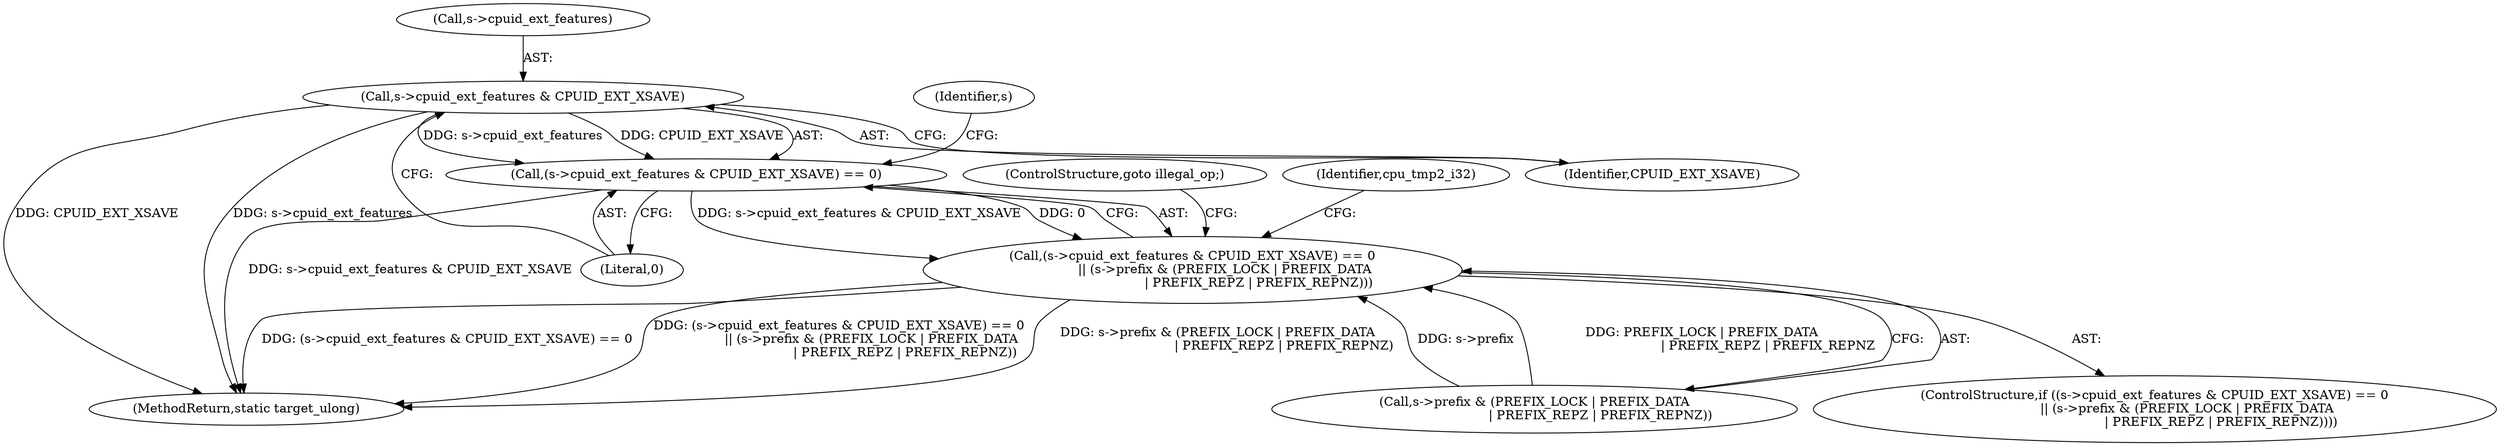 digraph "0_qemu_30663fd26c0307e414622c7a8607fbc04f92ec14@pointer" {
"1008740" [label="(Call,s->cpuid_ext_features & CPUID_EXT_XSAVE)"];
"1008739" [label="(Call,(s->cpuid_ext_features & CPUID_EXT_XSAVE) == 0)"];
"1008738" [label="(Call,(s->cpuid_ext_features & CPUID_EXT_XSAVE) == 0\n                || (s->prefix & (PREFIX_LOCK | PREFIX_DATA\n                                 | PREFIX_REPZ | PREFIX_REPNZ)))"];
"1008739" [label="(Call,(s->cpuid_ext_features & CPUID_EXT_XSAVE) == 0)"];
"1008744" [label="(Identifier,CPUID_EXT_XSAVE)"];
"1008740" [label="(Call,s->cpuid_ext_features & CPUID_EXT_XSAVE)"];
"1008745" [label="(Literal,0)"];
"1008746" [label="(Call,s->prefix & (PREFIX_LOCK | PREFIX_DATA\n                                 | PREFIX_REPZ | PREFIX_REPNZ))"];
"1011840" [label="(MethodReturn,static target_ulong)"];
"1008758" [label="(ControlStructure,goto illegal_op;)"];
"1008748" [label="(Identifier,s)"];
"1008737" [label="(ControlStructure,if ((s->cpuid_ext_features & CPUID_EXT_XSAVE) == 0\n                || (s->prefix & (PREFIX_LOCK | PREFIX_DATA\n                                 | PREFIX_REPZ | PREFIX_REPNZ))))"];
"1008760" [label="(Identifier,cpu_tmp2_i32)"];
"1008738" [label="(Call,(s->cpuid_ext_features & CPUID_EXT_XSAVE) == 0\n                || (s->prefix & (PREFIX_LOCK | PREFIX_DATA\n                                 | PREFIX_REPZ | PREFIX_REPNZ)))"];
"1008741" [label="(Call,s->cpuid_ext_features)"];
"1008740" -> "1008739"  [label="AST: "];
"1008740" -> "1008744"  [label="CFG: "];
"1008741" -> "1008740"  [label="AST: "];
"1008744" -> "1008740"  [label="AST: "];
"1008745" -> "1008740"  [label="CFG: "];
"1008740" -> "1011840"  [label="DDG: CPUID_EXT_XSAVE"];
"1008740" -> "1011840"  [label="DDG: s->cpuid_ext_features"];
"1008740" -> "1008739"  [label="DDG: s->cpuid_ext_features"];
"1008740" -> "1008739"  [label="DDG: CPUID_EXT_XSAVE"];
"1008739" -> "1008738"  [label="AST: "];
"1008739" -> "1008745"  [label="CFG: "];
"1008745" -> "1008739"  [label="AST: "];
"1008748" -> "1008739"  [label="CFG: "];
"1008738" -> "1008739"  [label="CFG: "];
"1008739" -> "1011840"  [label="DDG: s->cpuid_ext_features & CPUID_EXT_XSAVE"];
"1008739" -> "1008738"  [label="DDG: s->cpuid_ext_features & CPUID_EXT_XSAVE"];
"1008739" -> "1008738"  [label="DDG: 0"];
"1008738" -> "1008737"  [label="AST: "];
"1008738" -> "1008746"  [label="CFG: "];
"1008746" -> "1008738"  [label="AST: "];
"1008758" -> "1008738"  [label="CFG: "];
"1008760" -> "1008738"  [label="CFG: "];
"1008738" -> "1011840"  [label="DDG: (s->cpuid_ext_features & CPUID_EXT_XSAVE) == 0"];
"1008738" -> "1011840"  [label="DDG: (s->cpuid_ext_features & CPUID_EXT_XSAVE) == 0\n                || (s->prefix & (PREFIX_LOCK | PREFIX_DATA\n                                 | PREFIX_REPZ | PREFIX_REPNZ))"];
"1008738" -> "1011840"  [label="DDG: s->prefix & (PREFIX_LOCK | PREFIX_DATA\n                                 | PREFIX_REPZ | PREFIX_REPNZ)"];
"1008746" -> "1008738"  [label="DDG: s->prefix"];
"1008746" -> "1008738"  [label="DDG: PREFIX_LOCK | PREFIX_DATA\n                                 | PREFIX_REPZ | PREFIX_REPNZ"];
}
